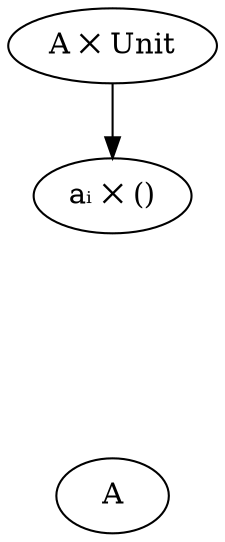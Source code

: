 digraph {
    AandUnit[label="A ✕ Unit"]
    AndAUnit[label="aᵢ ✕ ()" class="value"]

    AandUnit -> AndAUnit

    a[label="aᵢ" class="value" style=invis]

    a -> A[dir=back style=invis]

    AndAUnit -> a[style=invis]
    a -> AndAUnit[style=invis]
}
